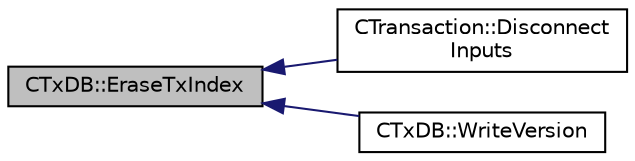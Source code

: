 digraph "CTxDB::EraseTxIndex"
{
  edge [fontname="Helvetica",fontsize="10",labelfontname="Helvetica",labelfontsize="10"];
  node [fontname="Helvetica",fontsize="10",shape=record];
  rankdir="LR";
  Node164 [label="CTxDB::EraseTxIndex",height=0.2,width=0.4,color="black", fillcolor="grey75", style="filled", fontcolor="black"];
  Node164 -> Node165 [dir="back",color="midnightblue",fontsize="10",style="solid",fontname="Helvetica"];
  Node165 [label="CTransaction::Disconnect\lInputs",height=0.2,width=0.4,color="black", fillcolor="white", style="filled",URL="$df/d43/class_c_transaction.html#af6bdfe6777edf08927afedb8fe47f514"];
  Node164 -> Node166 [dir="back",color="midnightblue",fontsize="10",style="solid",fontname="Helvetica"];
  Node166 [label="CTxDB::WriteVersion",height=0.2,width=0.4,color="black", fillcolor="white", style="filled",URL="$d9/d8d/class_c_tx_d_b.html#aa30dbf235b1c229896097e1eb1ea9520"];
}
